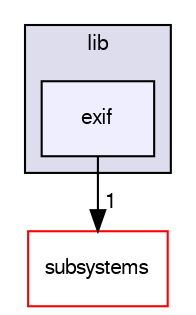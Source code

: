 digraph "sw/airborne/modules/computer_vision/lib/exif" {
  compound=true
  node [ fontsize="10", fontname="FreeSans"];
  edge [ labelfontsize="10", labelfontname="FreeSans"];
  subgraph clusterdir_9adc125244b74c64b95124778e5b932a {
    graph [ bgcolor="#ddddee", pencolor="black", label="lib" fontname="FreeSans", fontsize="10", URL="dir_9adc125244b74c64b95124778e5b932a.html"]
  dir_7cd4eedfd8330380119ebc1708ec2b0a [shape=box, label="exif", style="filled", fillcolor="#eeeeff", pencolor="black", URL="dir_7cd4eedfd8330380119ebc1708ec2b0a.html"];
  }
  dir_12d6ec7aac5a4a9b8cee17e35022d7c7 [shape=box label="subsystems" fillcolor="white" style="filled" color="red" URL="dir_12d6ec7aac5a4a9b8cee17e35022d7c7.html"];
  dir_7cd4eedfd8330380119ebc1708ec2b0a->dir_12d6ec7aac5a4a9b8cee17e35022d7c7 [headlabel="1", labeldistance=1.5 headhref="dir_000138_000051.html"];
}
